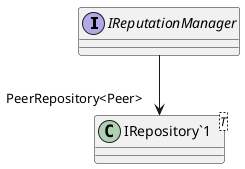 @startuml
interface IReputationManager {
}
class "IRepository`1"<T> {
}
IReputationManager --> "PeerRepository<Peer>" "IRepository`1"
@enduml
